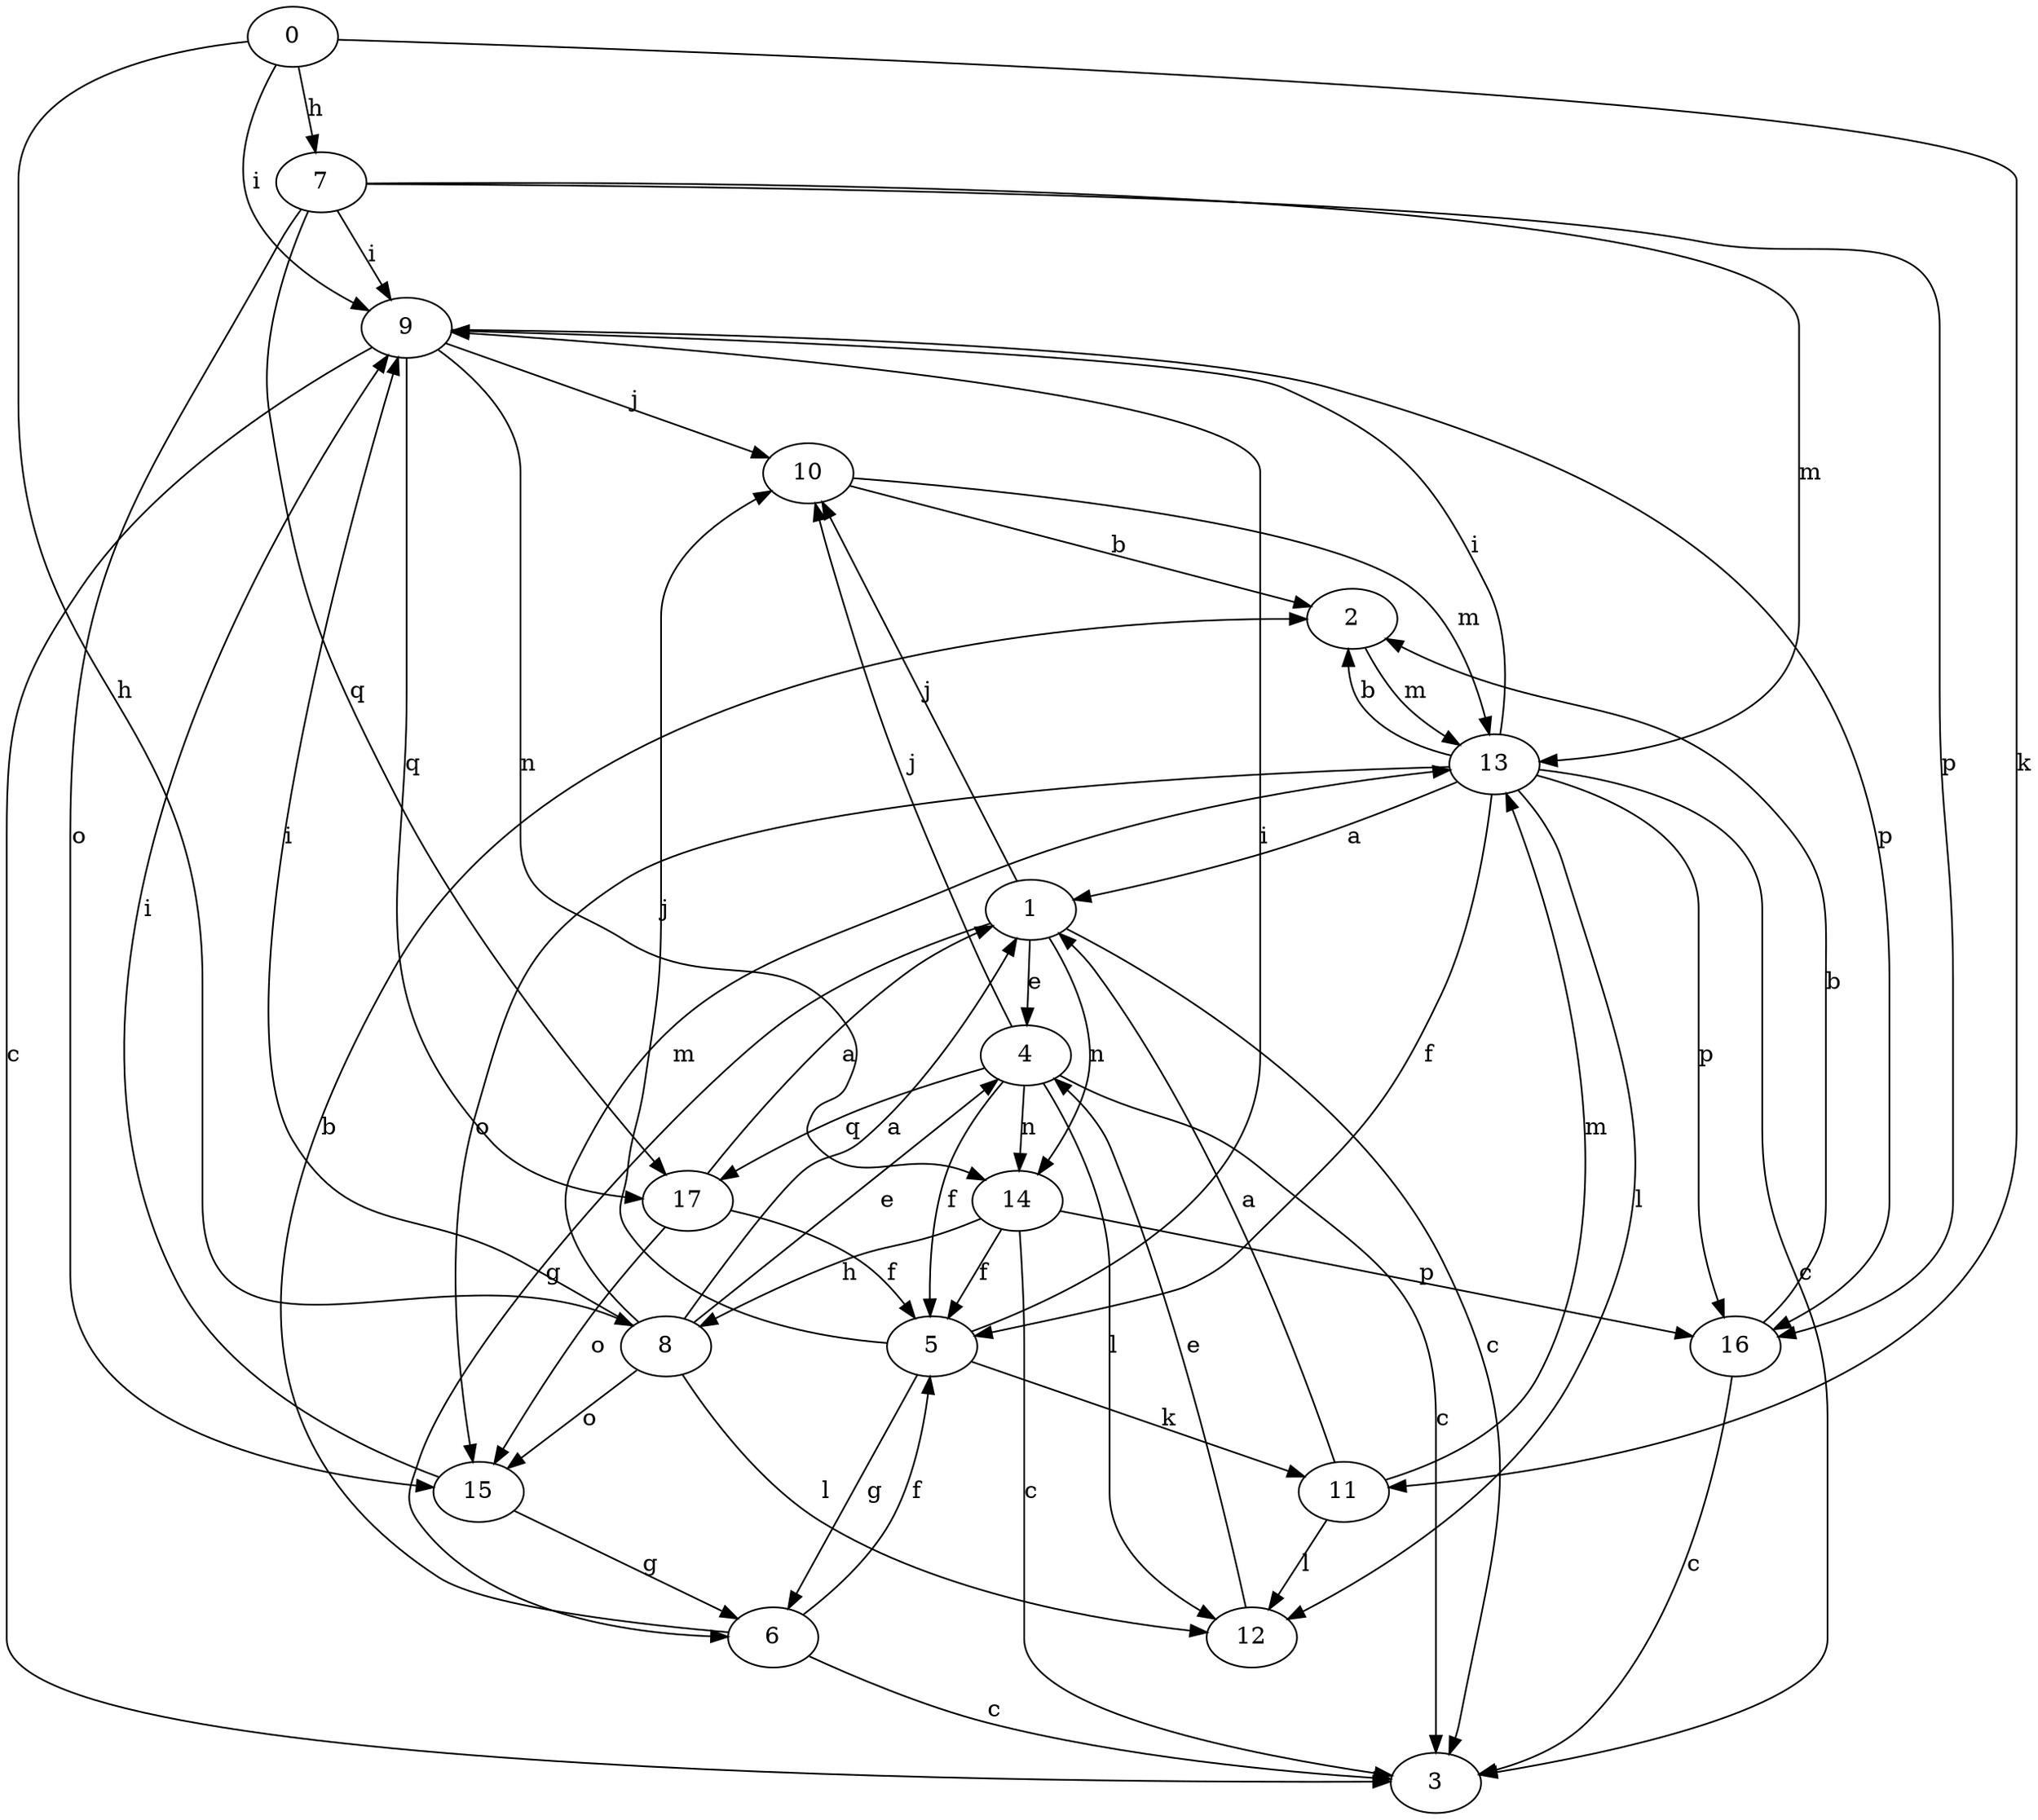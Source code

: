 strict digraph  {
0;
1;
2;
3;
4;
5;
6;
7;
8;
9;
10;
11;
12;
13;
14;
15;
16;
17;
0 -> 7  [label=h];
0 -> 8  [label=h];
0 -> 9  [label=i];
0 -> 11  [label=k];
1 -> 3  [label=c];
1 -> 4  [label=e];
1 -> 6  [label=g];
1 -> 10  [label=j];
1 -> 14  [label=n];
2 -> 13  [label=m];
4 -> 3  [label=c];
4 -> 5  [label=f];
4 -> 10  [label=j];
4 -> 12  [label=l];
4 -> 14  [label=n];
4 -> 17  [label=q];
5 -> 6  [label=g];
5 -> 9  [label=i];
5 -> 10  [label=j];
5 -> 11  [label=k];
6 -> 2  [label=b];
6 -> 3  [label=c];
6 -> 5  [label=f];
7 -> 9  [label=i];
7 -> 13  [label=m];
7 -> 15  [label=o];
7 -> 16  [label=p];
7 -> 17  [label=q];
8 -> 1  [label=a];
8 -> 4  [label=e];
8 -> 9  [label=i];
8 -> 12  [label=l];
8 -> 13  [label=m];
8 -> 15  [label=o];
9 -> 3  [label=c];
9 -> 10  [label=j];
9 -> 14  [label=n];
9 -> 16  [label=p];
9 -> 17  [label=q];
10 -> 2  [label=b];
10 -> 13  [label=m];
11 -> 1  [label=a];
11 -> 12  [label=l];
11 -> 13  [label=m];
12 -> 4  [label=e];
13 -> 1  [label=a];
13 -> 2  [label=b];
13 -> 3  [label=c];
13 -> 5  [label=f];
13 -> 9  [label=i];
13 -> 12  [label=l];
13 -> 15  [label=o];
13 -> 16  [label=p];
14 -> 3  [label=c];
14 -> 5  [label=f];
14 -> 8  [label=h];
14 -> 16  [label=p];
15 -> 6  [label=g];
15 -> 9  [label=i];
16 -> 2  [label=b];
16 -> 3  [label=c];
17 -> 1  [label=a];
17 -> 5  [label=f];
17 -> 15  [label=o];
}

